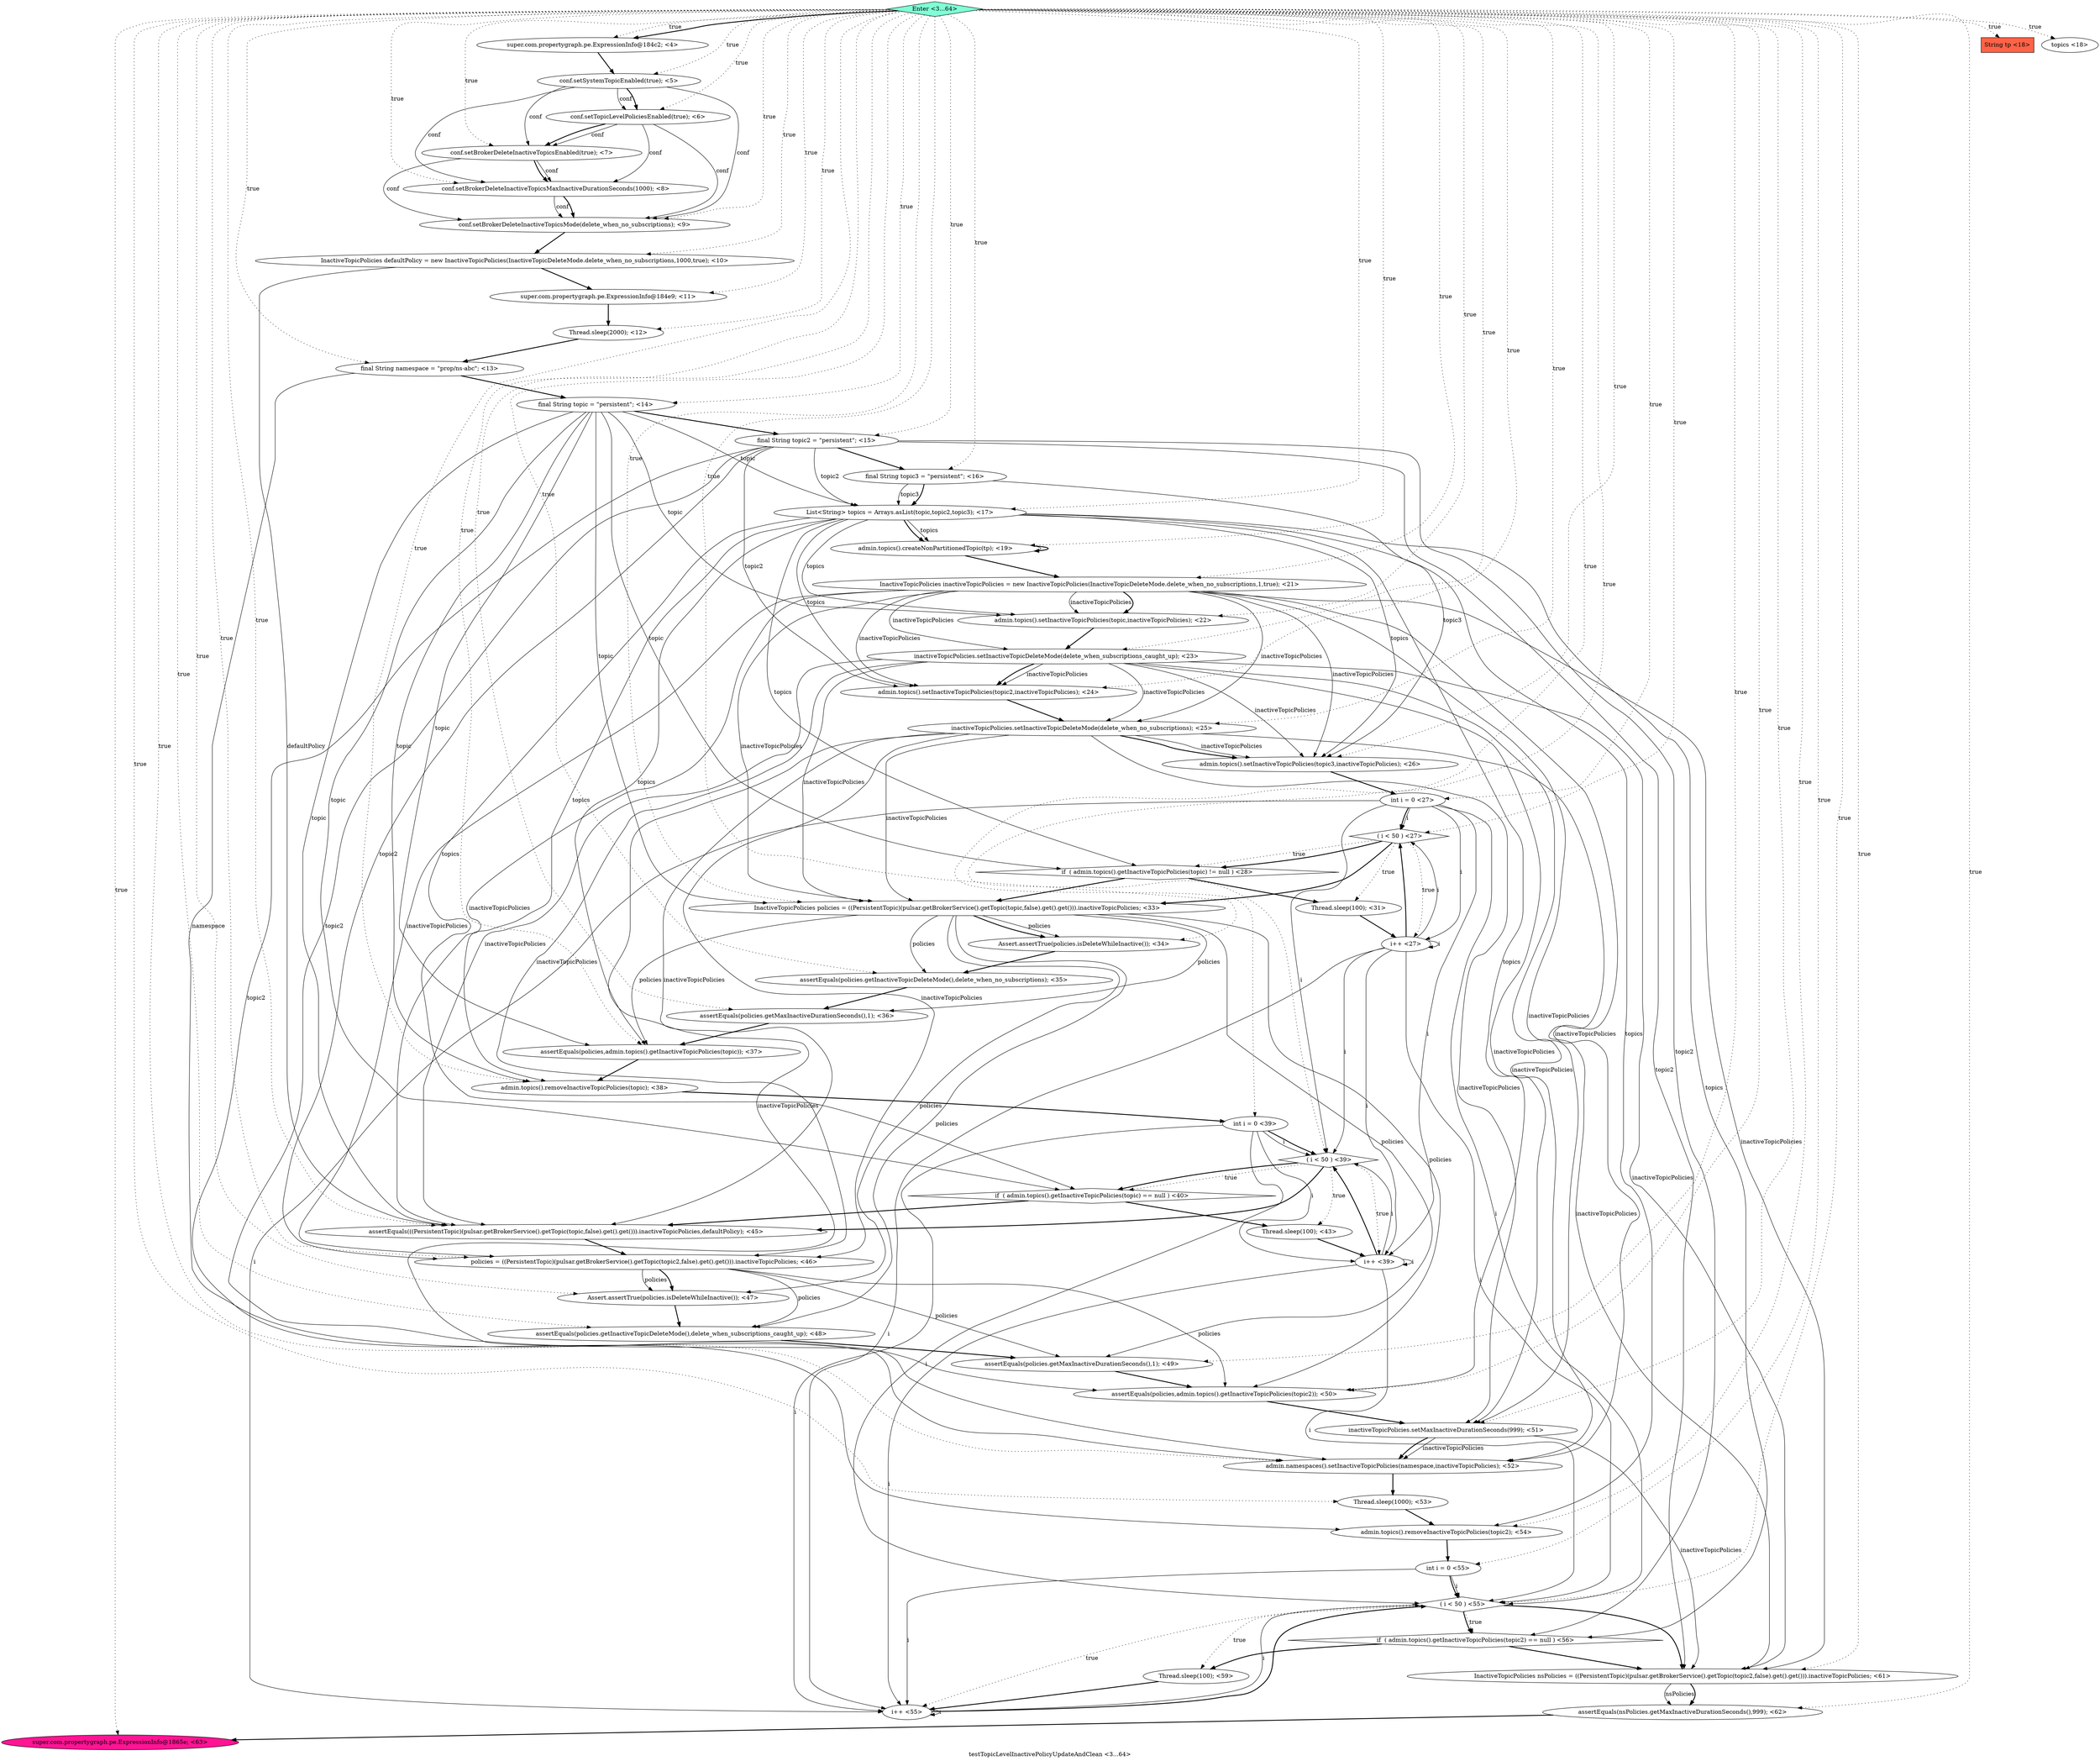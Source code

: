digraph PDG {
label = "testTopicLevelInactivePolicyUpdateAndClean <3...64>";
0.45 [style = filled, label = "inactiveTopicPolicies.setMaxInactiveDurationSeconds(999); <51>", fillcolor = white, shape = ellipse];
0.40 [style = filled, label = "policies = ((PersistentTopic)(pulsar.getBrokerService().getTopic(topic2,false).get().get())).inactiveTopicPolicies; <46>", fillcolor = white, shape = ellipse];
0.56 [style = filled, label = "super.com.propertygraph.pe.ExpressionInfo@1865e; <63>", fillcolor = deeppink, shape = ellipse];
0.0 [style = filled, label = "super.com.propertygraph.pe.ExpressionInfo@184c2; <4>", fillcolor = white, shape = ellipse];
0.50 [style = filled, label = " ( i < 50 ) <55>", fillcolor = white, shape = diamond];
0.43 [style = filled, label = "assertEquals(policies.getMaxInactiveDurationSeconds(),1); <49>", fillcolor = white, shape = ellipse];
0.21 [style = filled, label = "inactiveTopicPolicies.setInactiveTopicDeleteMode(delete_when_no_subscriptions); <25>", fillcolor = white, shape = ellipse];
0.46 [style = filled, label = "admin.namespaces().setInactiveTopicPolicies(namespace,inactiveTopicPolicies); <52>", fillcolor = white, shape = ellipse];
0.31 [style = filled, label = "assertEquals(policies.getMaxInactiveDurationSeconds(),1); <36>", fillcolor = white, shape = ellipse];
0.54 [style = filled, label = "InactiveTopicPolicies nsPolicies = ((PersistentTopic)(pulsar.getBrokerService().getTopic(topic2,false).get().get())).inactiveTopicPolicies; <61>", fillcolor = white, shape = ellipse];
0.28 [style = filled, label = "InactiveTopicPolicies policies = ((PersistentTopic)(pulsar.getBrokerService().getTopic(topic,false).get().get())).inactiveTopicPolicies; <33>", fillcolor = white, shape = ellipse];
0.34 [style = filled, label = "int i = 0 <39>", fillcolor = white, shape = ellipse];
0.49 [style = filled, label = "int i = 0 <55>", fillcolor = white, shape = ellipse];
0.8 [style = filled, label = "Thread.sleep(2000); <12>", fillcolor = white, shape = ellipse];
0.1 [style = filled, label = "conf.setSystemTopicEnabled(true); <5>", fillcolor = white, shape = ellipse];
0.51 [style = filled, label = "i++ <55>", fillcolor = white, shape = ellipse];
0.14 [style = filled, label = "String tp <18>", fillcolor = tomato, shape = box];
0.16 [style = filled, label = "admin.topics().createNonPartitionedTopic(tp); <19>", fillcolor = white, shape = ellipse];
0.39 [style = filled, label = "assertEquals(((PersistentTopic)(pulsar.getBrokerService().getTopic(topic,false).get().get())).inactiveTopicPolicies,defaultPolicy); <45>", fillcolor = white, shape = ellipse];
0.18 [style = filled, label = "admin.topics().setInactiveTopicPolicies(topic,inactiveTopicPolicies); <22>", fillcolor = white, shape = ellipse];
0.27 [style = filled, label = "Thread.sleep(100); <31>", fillcolor = white, shape = ellipse];
0.7 [style = filled, label = "super.com.propertygraph.pe.ExpressionInfo@184e9; <11>", fillcolor = white, shape = ellipse];
0.17 [style = filled, label = "InactiveTopicPolicies inactiveTopicPolicies = new InactiveTopicPolicies(InactiveTopicDeleteMode.delete_when_no_subscriptions,1,true); <21>", fillcolor = white, shape = ellipse];
0.42 [style = filled, label = "assertEquals(policies.getInactiveTopicDeleteMode(),delete_when_subscriptions_caught_up); <48>", fillcolor = white, shape = ellipse];
0.57 [style = filled, label = "Enter <3...64>", fillcolor = aquamarine, shape = diamond];
0.15 [style = filled, label = "topics <18>", fillcolor = white, shape = ellipse];
0.2 [style = filled, label = "conf.setTopicLevelPoliciesEnabled(true); <6>", fillcolor = white, shape = ellipse];
0.35 [style = filled, label = " ( i < 50 ) <39>", fillcolor = white, shape = diamond];
0.12 [style = filled, label = "final String topic3 = \"persistent\"; <16>", fillcolor = white, shape = ellipse];
0.33 [style = filled, label = "admin.topics().removeInactiveTopicPolicies(topic); <38>", fillcolor = white, shape = ellipse];
0.48 [style = filled, label = "admin.topics().removeInactiveTopicPolicies(topic2); <54>", fillcolor = white, shape = ellipse];
0.52 [style = filled, label = "if  ( admin.topics().getInactiveTopicPolicies(topic2) == null ) <56>", fillcolor = white, shape = diamond];
0.29 [style = filled, label = "Assert.assertTrue(policies.isDeleteWhileInactive()); <34>", fillcolor = white, shape = ellipse];
0.38 [style = filled, label = "Thread.sleep(100); <43>", fillcolor = white, shape = ellipse];
0.5 [style = filled, label = "conf.setBrokerDeleteInactiveTopicsMode(delete_when_no_subscriptions); <9>", fillcolor = white, shape = ellipse];
0.3 [style = filled, label = "conf.setBrokerDeleteInactiveTopicsEnabled(true); <7>", fillcolor = white, shape = ellipse];
0.36 [style = filled, label = "i++ <39>", fillcolor = white, shape = ellipse];
0.24 [style = filled, label = " ( i < 50 ) <27>", fillcolor = white, shape = diamond];
0.53 [style = filled, label = "Thread.sleep(100); <59>", fillcolor = white, shape = ellipse];
0.30 [style = filled, label = "assertEquals(policies.getInactiveTopicDeleteMode(),delete_when_no_subscriptions); <35>", fillcolor = white, shape = ellipse];
0.20 [style = filled, label = "admin.topics().setInactiveTopicPolicies(topic2,inactiveTopicPolicies); <24>", fillcolor = white, shape = ellipse];
0.22 [style = filled, label = "admin.topics().setInactiveTopicPolicies(topic3,inactiveTopicPolicies); <26>", fillcolor = white, shape = ellipse];
0.55 [style = filled, label = "assertEquals(nsPolicies.getMaxInactiveDurationSeconds(),999); <62>", fillcolor = white, shape = ellipse];
0.19 [style = filled, label = "inactiveTopicPolicies.setInactiveTopicDeleteMode(delete_when_subscriptions_caught_up); <23>", fillcolor = white, shape = ellipse];
0.47 [style = filled, label = "Thread.sleep(1000); <53>", fillcolor = white, shape = ellipse];
0.32 [style = filled, label = "assertEquals(policies,admin.topics().getInactiveTopicPolicies(topic)); <37>", fillcolor = white, shape = ellipse];
0.9 [style = filled, label = "final String namespace = \"prop/ns-abc\"; <13>", fillcolor = white, shape = ellipse];
0.13 [style = filled, label = "List<String> topics = Arrays.asList(topic,topic2,topic3); <17>", fillcolor = white, shape = ellipse];
0.23 [style = filled, label = "int i = 0 <27>", fillcolor = white, shape = ellipse];
0.41 [style = filled, label = "Assert.assertTrue(policies.isDeleteWhileInactive()); <47>", fillcolor = white, shape = ellipse];
0.26 [style = filled, label = "if  ( admin.topics().getInactiveTopicPolicies(topic) != null ) <28>", fillcolor = white, shape = diamond];
0.25 [style = filled, label = "i++ <27>", fillcolor = white, shape = ellipse];
0.37 [style = filled, label = "if  ( admin.topics().getInactiveTopicPolicies(topic) == null ) <40>", fillcolor = white, shape = diamond];
0.6 [style = filled, label = "InactiveTopicPolicies defaultPolicy = new InactiveTopicPolicies(InactiveTopicDeleteMode.delete_when_no_subscriptions,1000,true); <10>", fillcolor = white, shape = ellipse];
0.4 [style = filled, label = "conf.setBrokerDeleteInactiveTopicsMaxInactiveDurationSeconds(1000); <8>", fillcolor = white, shape = ellipse];
0.10 [style = filled, label = "final String topic = \"persistent\"; <14>", fillcolor = white, shape = ellipse];
0.44 [style = filled, label = "assertEquals(policies,admin.topics().getInactiveTopicPolicies(topic2)); <50>", fillcolor = white, shape = ellipse];
0.11 [style = filled, label = "final String topic2 = \"persistent\"; <15>", fillcolor = white, shape = ellipse];
0.0 -> 0.1 [style = bold, label=""];
0.1 -> 0.2 [style = solid, label="conf"];
0.1 -> 0.2 [style = bold, label=""];
0.1 -> 0.3 [style = solid, label="conf"];
0.1 -> 0.4 [style = solid, label="conf"];
0.1 -> 0.5 [style = solid, label="conf"];
0.2 -> 0.3 [style = solid, label="conf"];
0.2 -> 0.3 [style = bold, label=""];
0.2 -> 0.4 [style = solid, label="conf"];
0.2 -> 0.5 [style = solid, label="conf"];
0.3 -> 0.4 [style = solid, label="conf"];
0.3 -> 0.4 [style = bold, label=""];
0.3 -> 0.5 [style = solid, label="conf"];
0.4 -> 0.5 [style = solid, label="conf"];
0.4 -> 0.5 [style = bold, label=""];
0.5 -> 0.6 [style = bold, label=""];
0.6 -> 0.7 [style = bold, label=""];
0.6 -> 0.39 [style = solid, label="defaultPolicy"];
0.7 -> 0.8 [style = bold, label=""];
0.8 -> 0.9 [style = bold, label=""];
0.9 -> 0.10 [style = bold, label=""];
0.9 -> 0.46 [style = solid, label="namespace"];
0.10 -> 0.11 [style = bold, label=""];
0.10 -> 0.13 [style = solid, label="topic"];
0.10 -> 0.18 [style = solid, label="topic"];
0.10 -> 0.26 [style = solid, label="topic"];
0.10 -> 0.28 [style = solid, label="topic"];
0.10 -> 0.32 [style = solid, label="topic"];
0.10 -> 0.33 [style = solid, label="topic"];
0.10 -> 0.37 [style = solid, label="topic"];
0.10 -> 0.39 [style = solid, label="topic"];
0.11 -> 0.12 [style = bold, label=""];
0.11 -> 0.13 [style = solid, label="topic2"];
0.11 -> 0.20 [style = solid, label="topic2"];
0.11 -> 0.40 [style = solid, label="topic2"];
0.11 -> 0.44 [style = solid, label="topic2"];
0.11 -> 0.48 [style = solid, label="topic2"];
0.11 -> 0.52 [style = solid, label="topic2"];
0.11 -> 0.54 [style = solid, label="topic2"];
0.12 -> 0.13 [style = solid, label="topic3"];
0.12 -> 0.13 [style = bold, label=""];
0.12 -> 0.22 [style = solid, label="topic3"];
0.13 -> 0.16 [style = solid, label="topics"];
0.13 -> 0.16 [style = bold, label=""];
0.13 -> 0.18 [style = solid, label="topics"];
0.13 -> 0.20 [style = solid, label="topics"];
0.13 -> 0.22 [style = solid, label="topics"];
0.13 -> 0.26 [style = solid, label="topics"];
0.13 -> 0.32 [style = solid, label="topics"];
0.13 -> 0.33 [style = solid, label="topics"];
0.13 -> 0.37 [style = solid, label="topics"];
0.13 -> 0.44 [style = solid, label="topics"];
0.13 -> 0.48 [style = solid, label="topics"];
0.13 -> 0.52 [style = solid, label="topics"];
0.16 -> 0.16 [style = bold, label=""];
0.16 -> 0.17 [style = bold, label=""];
0.17 -> 0.18 [style = solid, label="inactiveTopicPolicies"];
0.17 -> 0.18 [style = bold, label=""];
0.17 -> 0.19 [style = solid, label="inactiveTopicPolicies"];
0.17 -> 0.20 [style = solid, label="inactiveTopicPolicies"];
0.17 -> 0.21 [style = solid, label="inactiveTopicPolicies"];
0.17 -> 0.22 [style = solid, label="inactiveTopicPolicies"];
0.17 -> 0.28 [style = solid, label="inactiveTopicPolicies"];
0.17 -> 0.39 [style = solid, label="inactiveTopicPolicies"];
0.17 -> 0.40 [style = solid, label="inactiveTopicPolicies"];
0.17 -> 0.45 [style = solid, label="inactiveTopicPolicies"];
0.17 -> 0.46 [style = solid, label="inactiveTopicPolicies"];
0.17 -> 0.54 [style = solid, label="inactiveTopicPolicies"];
0.18 -> 0.19 [style = bold, label=""];
0.19 -> 0.20 [style = solid, label="inactiveTopicPolicies"];
0.19 -> 0.20 [style = bold, label=""];
0.19 -> 0.21 [style = solid, label="inactiveTopicPolicies"];
0.19 -> 0.22 [style = solid, label="inactiveTopicPolicies"];
0.19 -> 0.28 [style = solid, label="inactiveTopicPolicies"];
0.19 -> 0.39 [style = solid, label="inactiveTopicPolicies"];
0.19 -> 0.40 [style = solid, label="inactiveTopicPolicies"];
0.19 -> 0.45 [style = solid, label="inactiveTopicPolicies"];
0.19 -> 0.46 [style = solid, label="inactiveTopicPolicies"];
0.19 -> 0.54 [style = solid, label="inactiveTopicPolicies"];
0.20 -> 0.21 [style = bold, label=""];
0.21 -> 0.22 [style = solid, label="inactiveTopicPolicies"];
0.21 -> 0.22 [style = bold, label=""];
0.21 -> 0.28 [style = solid, label="inactiveTopicPolicies"];
0.21 -> 0.39 [style = solid, label="inactiveTopicPolicies"];
0.21 -> 0.40 [style = solid, label="inactiveTopicPolicies"];
0.21 -> 0.45 [style = solid, label="inactiveTopicPolicies"];
0.21 -> 0.46 [style = solid, label="inactiveTopicPolicies"];
0.21 -> 0.54 [style = solid, label="inactiveTopicPolicies"];
0.22 -> 0.23 [style = bold, label=""];
0.23 -> 0.24 [style = solid, label="i"];
0.23 -> 0.24 [style = bold, label=""];
0.23 -> 0.25 [style = solid, label="i"];
0.23 -> 0.35 [style = solid, label="i"];
0.23 -> 0.36 [style = solid, label="i"];
0.23 -> 0.50 [style = solid, label="i"];
0.23 -> 0.51 [style = solid, label="i"];
0.24 -> 0.25 [style = dotted, label="true"];
0.24 -> 0.26 [style = dotted, label="true"];
0.24 -> 0.26 [style = bold, label=""];
0.24 -> 0.27 [style = dotted, label="true"];
0.24 -> 0.28 [style = bold, label=""];
0.25 -> 0.24 [style = solid, label="i"];
0.25 -> 0.24 [style = bold, label=""];
0.25 -> 0.25 [style = solid, label="i"];
0.25 -> 0.35 [style = solid, label="i"];
0.25 -> 0.36 [style = solid, label="i"];
0.25 -> 0.50 [style = solid, label="i"];
0.25 -> 0.51 [style = solid, label="i"];
0.26 -> 0.27 [style = bold, label=""];
0.26 -> 0.28 [style = bold, label=""];
0.27 -> 0.25 [style = bold, label=""];
0.28 -> 0.29 [style = solid, label="policies"];
0.28 -> 0.29 [style = bold, label=""];
0.28 -> 0.30 [style = solid, label="policies"];
0.28 -> 0.31 [style = solid, label="policies"];
0.28 -> 0.32 [style = solid, label="policies"];
0.28 -> 0.41 [style = solid, label="policies"];
0.28 -> 0.42 [style = solid, label="policies"];
0.28 -> 0.43 [style = solid, label="policies"];
0.28 -> 0.44 [style = solid, label="policies"];
0.29 -> 0.30 [style = bold, label=""];
0.30 -> 0.31 [style = bold, label=""];
0.31 -> 0.32 [style = bold, label=""];
0.32 -> 0.33 [style = bold, label=""];
0.33 -> 0.34 [style = bold, label=""];
0.34 -> 0.35 [style = solid, label="i"];
0.34 -> 0.35 [style = bold, label=""];
0.34 -> 0.36 [style = solid, label="i"];
0.34 -> 0.50 [style = solid, label="i"];
0.34 -> 0.51 [style = solid, label="i"];
0.35 -> 0.36 [style = dotted, label="true"];
0.35 -> 0.37 [style = dotted, label="true"];
0.35 -> 0.37 [style = bold, label=""];
0.35 -> 0.38 [style = dotted, label="true"];
0.35 -> 0.39 [style = bold, label=""];
0.36 -> 0.35 [style = solid, label="i"];
0.36 -> 0.35 [style = bold, label=""];
0.36 -> 0.36 [style = solid, label="i"];
0.36 -> 0.50 [style = solid, label="i"];
0.36 -> 0.51 [style = solid, label="i"];
0.37 -> 0.38 [style = bold, label=""];
0.37 -> 0.39 [style = bold, label=""];
0.38 -> 0.36 [style = bold, label=""];
0.39 -> 0.40 [style = bold, label=""];
0.40 -> 0.41 [style = solid, label="policies"];
0.40 -> 0.41 [style = bold, label=""];
0.40 -> 0.42 [style = solid, label="policies"];
0.40 -> 0.43 [style = solid, label="policies"];
0.40 -> 0.44 [style = solid, label="policies"];
0.41 -> 0.42 [style = bold, label=""];
0.42 -> 0.43 [style = bold, label=""];
0.43 -> 0.44 [style = bold, label=""];
0.44 -> 0.45 [style = bold, label=""];
0.45 -> 0.46 [style = solid, label="inactiveTopicPolicies"];
0.45 -> 0.46 [style = bold, label=""];
0.45 -> 0.54 [style = solid, label="inactiveTopicPolicies"];
0.46 -> 0.47 [style = bold, label=""];
0.47 -> 0.48 [style = bold, label=""];
0.48 -> 0.49 [style = bold, label=""];
0.49 -> 0.50 [style = solid, label="i"];
0.49 -> 0.50 [style = bold, label=""];
0.49 -> 0.51 [style = solid, label="i"];
0.50 -> 0.51 [style = dotted, label="true"];
0.50 -> 0.52 [style = dotted, label="true"];
0.50 -> 0.52 [style = bold, label=""];
0.50 -> 0.53 [style = dotted, label="true"];
0.50 -> 0.54 [style = bold, label=""];
0.51 -> 0.50 [style = solid, label="i"];
0.51 -> 0.50 [style = bold, label=""];
0.51 -> 0.51 [style = solid, label="i"];
0.52 -> 0.53 [style = bold, label=""];
0.52 -> 0.54 [style = bold, label=""];
0.53 -> 0.51 [style = bold, label=""];
0.54 -> 0.55 [style = solid, label="nsPolicies"];
0.54 -> 0.55 [style = bold, label=""];
0.55 -> 0.56 [style = bold, label=""];
0.57 -> 0.0 [style = dotted, label="true"];
0.57 -> 0.0 [style = bold, label=""];
0.57 -> 0.1 [style = dotted, label="true"];
0.57 -> 0.2 [style = dotted, label="true"];
0.57 -> 0.3 [style = dotted, label="true"];
0.57 -> 0.4 [style = dotted, label="true"];
0.57 -> 0.5 [style = dotted, label="true"];
0.57 -> 0.6 [style = dotted, label="true"];
0.57 -> 0.7 [style = dotted, label="true"];
0.57 -> 0.8 [style = dotted, label="true"];
0.57 -> 0.9 [style = dotted, label="true"];
0.57 -> 0.10 [style = dotted, label="true"];
0.57 -> 0.11 [style = dotted, label="true"];
0.57 -> 0.12 [style = dotted, label="true"];
0.57 -> 0.13 [style = dotted, label="true"];
0.57 -> 0.14 [style = dotted, label="true"];
0.57 -> 0.15 [style = dotted, label="true"];
0.57 -> 0.16 [style = dotted, label="true"];
0.57 -> 0.17 [style = dotted, label="true"];
0.57 -> 0.18 [style = dotted, label="true"];
0.57 -> 0.19 [style = dotted, label="true"];
0.57 -> 0.20 [style = dotted, label="true"];
0.57 -> 0.21 [style = dotted, label="true"];
0.57 -> 0.22 [style = dotted, label="true"];
0.57 -> 0.23 [style = dotted, label="true"];
0.57 -> 0.24 [style = dotted, label="true"];
0.57 -> 0.28 [style = dotted, label="true"];
0.57 -> 0.29 [style = dotted, label="true"];
0.57 -> 0.30 [style = dotted, label="true"];
0.57 -> 0.31 [style = dotted, label="true"];
0.57 -> 0.32 [style = dotted, label="true"];
0.57 -> 0.33 [style = dotted, label="true"];
0.57 -> 0.34 [style = dotted, label="true"];
0.57 -> 0.35 [style = dotted, label="true"];
0.57 -> 0.39 [style = dotted, label="true"];
0.57 -> 0.40 [style = dotted, label="true"];
0.57 -> 0.41 [style = dotted, label="true"];
0.57 -> 0.42 [style = dotted, label="true"];
0.57 -> 0.43 [style = dotted, label="true"];
0.57 -> 0.44 [style = dotted, label="true"];
0.57 -> 0.45 [style = dotted, label="true"];
0.57 -> 0.46 [style = dotted, label="true"];
0.57 -> 0.47 [style = dotted, label="true"];
0.57 -> 0.48 [style = dotted, label="true"];
0.57 -> 0.49 [style = dotted, label="true"];
0.57 -> 0.50 [style = dotted, label="true"];
0.57 -> 0.54 [style = dotted, label="true"];
0.57 -> 0.55 [style = dotted, label="true"];
0.57 -> 0.56 [style = dotted, label="true"];
}
